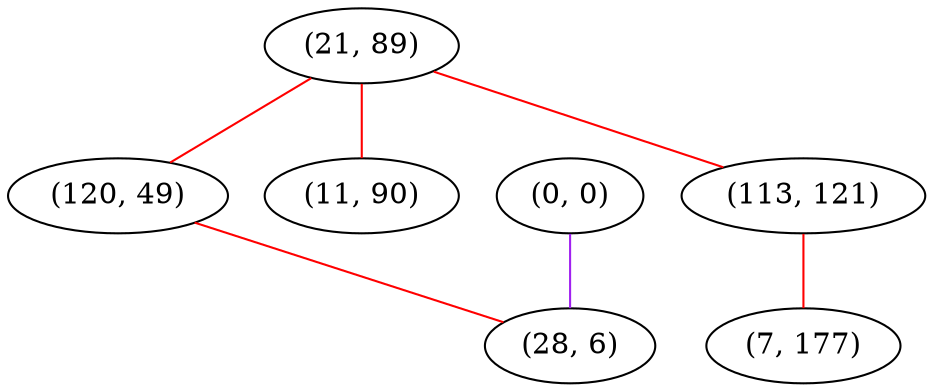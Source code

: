 graph "" {
"(21, 89)";
"(0, 0)";
"(120, 49)";
"(11, 90)";
"(113, 121)";
"(7, 177)";
"(28, 6)";
"(21, 89)" -- "(120, 49)"  [color=red, key=0, weight=1];
"(21, 89)" -- "(11, 90)"  [color=red, key=0, weight=1];
"(21, 89)" -- "(113, 121)"  [color=red, key=0, weight=1];
"(0, 0)" -- "(28, 6)"  [color=purple, key=0, weight=4];
"(120, 49)" -- "(28, 6)"  [color=red, key=0, weight=1];
"(113, 121)" -- "(7, 177)"  [color=red, key=0, weight=1];
}
